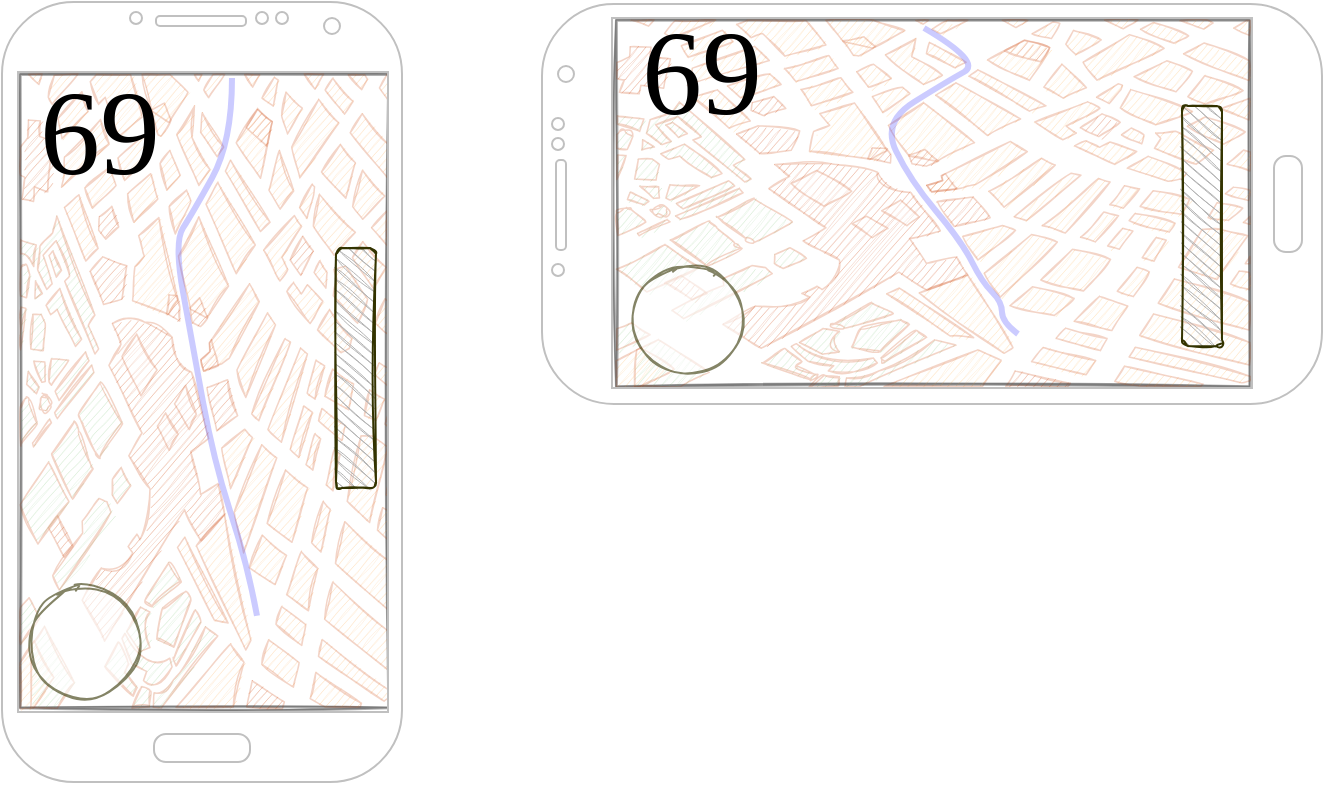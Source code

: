 <mxfile version="20.4.2" type="github">
  <diagram id="QHVrxJFRXrvULvgmnxff" name="Страница 1">
    <mxGraphModel dx="702" dy="437" grid="1" gridSize="10" guides="1" tooltips="1" connect="1" arrows="1" fold="1" page="1" pageScale="1" pageWidth="827" pageHeight="1169" math="0" shadow="0">
      <root>
        <mxCell id="0" />
        <mxCell id="1" parent="0" />
        <mxCell id="k3diRSCtVvgtM6xp0gNi-27" value="" style="verticalLabelPosition=bottom;shadow=0;dashed=0;align=center;html=1;verticalAlign=top;strokeWidth=1;shape=mxgraph.mockup.misc.map;glass=0;labelBackgroundColor=none;labelBorderColor=none;sketch=1;strokeColor=#333300;fontSize=60;fillColor=#E6E6E6;opacity=30;rotation=0;" vertex="1" parent="1">
          <mxGeometry x="387" y="49" width="318" height="184" as="geometry" />
        </mxCell>
        <mxCell id="k3diRSCtVvgtM6xp0gNi-18" value="" style="verticalLabelPosition=bottom;shadow=0;dashed=0;align=center;html=1;verticalAlign=top;strokeWidth=1;shape=mxgraph.mockup.misc.map;glass=0;labelBackgroundColor=none;labelBorderColor=none;sketch=1;strokeColor=#333300;fontSize=60;fillColor=#E6E6E6;opacity=30;" vertex="1" parent="1">
          <mxGeometry x="89" y="76" width="185" height="318" as="geometry" />
        </mxCell>
        <mxCell id="k3diRSCtVvgtM6xp0gNi-4" value="" style="verticalLabelPosition=bottom;verticalAlign=top;html=1;shadow=0;dashed=0;strokeWidth=1;shape=mxgraph.android.phone2;strokeColor=#c0c0c0;" vertex="1" parent="1">
          <mxGeometry x="80" y="40" width="200" height="390" as="geometry" />
        </mxCell>
        <mxCell id="k3diRSCtVvgtM6xp0gNi-9" value="69" style="text;html=1;strokeColor=none;fillColor=none;align=center;verticalAlign=middle;whiteSpace=wrap;rounded=0;shadow=0;strokeWidth=1;sketch=0;fontSize=60;labelBackgroundColor=none;labelBorderColor=none;fontFamily=Tahoma;" vertex="1" parent="1">
          <mxGeometry x="99" y="90" width="60" height="30" as="geometry" />
        </mxCell>
        <mxCell id="k3diRSCtVvgtM6xp0gNi-13" value="" style="shape=image;html=1;verticalAlign=top;verticalLabelPosition=bottom;labelBackgroundColor=#ffffff;imageAspect=0;aspect=fixed;image=https://cdn4.iconfinder.com/data/icons/essential-app-2/16/location-service-place-gps-128.png;shadow=0;labelBorderColor=none;sketch=0;strokeColor=#333300;strokeWidth=1;fontSize=60;fillColor=none;fontColor=default;imageBackground=none;imageBorder=none;" vertex="1" parent="1">
          <mxGeometry x="247" y="88" width="20" height="20" as="geometry" />
        </mxCell>
        <mxCell id="k3diRSCtVvgtM6xp0gNi-17" value="" style="rounded=1;whiteSpace=wrap;html=1;shadow=0;labelBackgroundColor=none;labelBorderColor=none;sketch=1;strokeColor=#333300;strokeWidth=1;fontSize=60;fillColor=#B3B3B3;rotation=90;glass=0;" vertex="1" parent="1">
          <mxGeometry x="197" y="213" width="120" height="20" as="geometry" />
        </mxCell>
        <mxCell id="k3diRSCtVvgtM6xp0gNi-20" value="" style="group" vertex="1" connectable="0" parent="1">
          <mxGeometry x="94" y="333" width="56" height="54" as="geometry" />
        </mxCell>
        <mxCell id="k3diRSCtVvgtM6xp0gNi-12" value="" style="ellipse;whiteSpace=wrap;html=1;aspect=fixed;shadow=0;sketch=1;strokeColor=#333300;strokeWidth=1;fillColor=default;opacity=60;" vertex="1" parent="k3diRSCtVvgtM6xp0gNi-20">
          <mxGeometry width="54" height="54" as="geometry" />
        </mxCell>
        <mxCell id="k3diRSCtVvgtM6xp0gNi-15" value="" style="shape=image;html=1;verticalAlign=top;verticalLabelPosition=bottom;labelBackgroundColor=#ffffff;imageAspect=0;aspect=fixed;image=https://cdn4.iconfinder.com/data/icons/48-bubbles/48/38.Location-Pin-128.png;shadow=0;labelBorderColor=none;sketch=1;strokeColor=#333300;strokeWidth=1;fontSize=60;fillColor=none;" vertex="1" parent="k3diRSCtVvgtM6xp0gNi-20">
          <mxGeometry x="8.8" y="8.486" width="37.029" height="37.029" as="geometry" />
        </mxCell>
        <mxCell id="k3diRSCtVvgtM6xp0gNi-24" value="" style="shape=image;html=1;verticalAlign=top;verticalLabelPosition=bottom;labelBackgroundColor=#ffffff;imageAspect=0;aspect=fixed;image=https://cdn4.iconfinder.com/data/icons/essentials-72/24/025_-_Location-128.png;shadow=0;glass=0;labelBorderColor=none;sketch=1;strokeColor=#333300;strokeWidth=1;fontFamily=Tahoma;fontSize=60;fontColor=default;fillColor=#B3B3B3;opacity=60;" vertex="1" parent="1">
          <mxGeometry x="131" y="253" width="28" height="28" as="geometry" />
        </mxCell>
        <mxCell id="k3diRSCtVvgtM6xp0gNi-25" value="" style="curved=1;endArrow=none;html=1;rounded=0;fontFamily=Tahoma;fontSize=60;fontColor=default;opacity=25;strokeWidth=3;endFill=0;strokeColor=#3333FF;exitX=0;exitY=0;exitDx=0;exitDy=0;" edge="1" parent="1" source="k3diRSCtVvgtM6xp0gNi-26">
          <mxGeometry width="50" height="50" relative="1" as="geometry">
            <mxPoint x="208" y="329" as="sourcePoint" />
            <mxPoint x="195" y="78" as="targetPoint" />
            <Array as="points">
              <mxPoint x="203" y="322" />
              <mxPoint x="186" y="270" />
              <mxPoint x="175" y="210" />
              <mxPoint x="166" y="160" />
              <mxPoint x="175" y="146" />
              <mxPoint x="195" y="110" />
            </Array>
          </mxGeometry>
        </mxCell>
        <mxCell id="k3diRSCtVvgtM6xp0gNi-26" value="" style="shape=image;html=1;verticalAlign=top;verticalLabelPosition=bottom;labelBackgroundColor=#ffffff;imageAspect=0;aspect=fixed;image=https://cdn4.iconfinder.com/data/icons/essential-app-2/16/location-service-place-gps-128.png;shadow=0;labelBorderColor=none;sketch=0;strokeColor=#333300;strokeWidth=1;fontSize=60;fillColor=none;fontColor=default;imageBackground=none;imageBorder=none;rotation=45;" vertex="1" parent="1">
          <mxGeometry x="200" y="350" width="15" height="15" as="geometry" />
        </mxCell>
        <mxCell id="k3diRSCtVvgtM6xp0gNi-28" value="" style="verticalLabelPosition=bottom;verticalAlign=top;html=1;shadow=0;dashed=0;strokeWidth=1;shape=mxgraph.android.phone2;strokeColor=#c0c0c0;rotation=-90;" vertex="1" parent="1">
          <mxGeometry x="445" y="-54" width="200" height="390" as="geometry" />
        </mxCell>
        <mxCell id="k3diRSCtVvgtM6xp0gNi-30" value="69" style="text;html=1;strokeColor=none;fillColor=none;align=center;verticalAlign=middle;whiteSpace=wrap;rounded=0;shadow=0;strokeWidth=1;sketch=0;fontSize=60;labelBackgroundColor=none;labelBorderColor=none;fontFamily=Tahoma;rotation=0;" vertex="1" parent="1">
          <mxGeometry x="400" y="60" width="60" height="30" as="geometry" />
        </mxCell>
        <mxCell id="k3diRSCtVvgtM6xp0gNi-33" value="" style="shape=image;html=1;verticalAlign=top;verticalLabelPosition=bottom;labelBackgroundColor=#ffffff;imageAspect=0;aspect=fixed;image=https://cdn4.iconfinder.com/data/icons/essential-app-2/16/location-service-place-gps-128.png;shadow=0;labelBorderColor=none;sketch=0;strokeColor=#333300;strokeWidth=1;fontSize=60;fillColor=none;fontColor=default;imageBackground=none;imageBorder=none;rotation=0;" vertex="1" parent="1">
          <mxGeometry x="670" y="56" width="20" height="20" as="geometry" />
        </mxCell>
        <mxCell id="k3diRSCtVvgtM6xp0gNi-34" value="" style="rounded=1;whiteSpace=wrap;html=1;shadow=0;labelBackgroundColor=none;labelBorderColor=none;sketch=1;strokeColor=#333300;strokeWidth=1;fontSize=60;fillColor=#B3B3B3;rotation=90;glass=0;" vertex="1" parent="1">
          <mxGeometry x="620" y="142" width="120" height="20" as="geometry" />
        </mxCell>
        <mxCell id="k3diRSCtVvgtM6xp0gNi-35" value="" style="group;rotation=0;" vertex="1" connectable="0" parent="1">
          <mxGeometry x="396" y="172" width="56" height="54" as="geometry" />
        </mxCell>
        <mxCell id="k3diRSCtVvgtM6xp0gNi-36" value="" style="ellipse;whiteSpace=wrap;html=1;aspect=fixed;shadow=0;sketch=1;strokeColor=#333300;strokeWidth=1;fillColor=default;opacity=60;rotation=0;" vertex="1" parent="k3diRSCtVvgtM6xp0gNi-35">
          <mxGeometry width="54" height="54" as="geometry" />
        </mxCell>
        <mxCell id="k3diRSCtVvgtM6xp0gNi-37" value="" style="shape=image;html=1;verticalAlign=top;verticalLabelPosition=bottom;labelBackgroundColor=#ffffff;imageAspect=0;aspect=fixed;image=https://cdn4.iconfinder.com/data/icons/48-bubbles/48/38.Location-Pin-128.png;shadow=0;labelBorderColor=none;sketch=1;strokeColor=#333300;strokeWidth=1;fontSize=60;fillColor=none;rotation=0;" vertex="1" parent="k3diRSCtVvgtM6xp0gNi-35">
          <mxGeometry x="9" y="8" width="37.029" height="37.029" as="geometry" />
        </mxCell>
        <mxCell id="k3diRSCtVvgtM6xp0gNi-38" value="" style="shape=image;html=1;verticalAlign=top;verticalLabelPosition=bottom;labelBackgroundColor=#ffffff;imageAspect=0;aspect=fixed;image=https://cdn4.iconfinder.com/data/icons/essentials-72/24/025_-_Location-128.png;shadow=0;glass=0;labelBorderColor=none;sketch=1;strokeColor=#333300;strokeWidth=1;fontFamily=Tahoma;fontSize=60;fontColor=default;fillColor=#B3B3B3;opacity=60;rotation=0;" vertex="1" parent="1">
          <mxGeometry x="470" y="144" width="28" height="28" as="geometry" />
        </mxCell>
        <mxCell id="k3diRSCtVvgtM6xp0gNi-39" value="" style="curved=1;endArrow=none;html=1;rounded=0;fontFamily=Tahoma;fontSize=60;fontColor=default;opacity=25;strokeWidth=3;endFill=0;strokeColor=#3333FF;" edge="1" parent="1">
          <mxGeometry width="50" height="50" relative="1" as="geometry">
            <mxPoint x="588" y="206" as="sourcePoint" />
            <mxPoint x="541" y="53" as="targetPoint" />
            <Array as="points">
              <mxPoint x="580" y="200" />
              <mxPoint x="580" y="190" />
              <mxPoint x="570" y="180" />
              <mxPoint x="560" y="160" />
              <mxPoint x="534" y="129" />
              <mxPoint x="520" y="100" />
              <mxPoint x="552" y="80" />
              <mxPoint x="570" y="70" />
            </Array>
          </mxGeometry>
        </mxCell>
        <mxCell id="k3diRSCtVvgtM6xp0gNi-40" value="" style="shape=image;html=1;verticalAlign=top;verticalLabelPosition=bottom;labelBackgroundColor=#ffffff;imageAspect=0;aspect=fixed;image=https://cdn4.iconfinder.com/data/icons/essential-app-2/16/location-service-place-gps-128.png;shadow=0;labelBorderColor=none;sketch=0;strokeColor=#333300;strokeWidth=1;fontSize=60;fillColor=none;fontColor=default;imageBackground=none;imageBorder=none;rotation=30;" vertex="1" parent="1">
          <mxGeometry x="583" y="205" width="15" height="15" as="geometry" />
        </mxCell>
        <mxCell id="k3diRSCtVvgtM6xp0gNi-44" value="" style="shape=image;html=1;verticalAlign=top;verticalLabelPosition=bottom;labelBackgroundColor=#ffffff;imageAspect=0;aspect=fixed;image=https://cdn4.iconfinder.com/data/icons/medical-14/512/7-128.png;shadow=0;glass=0;labelBorderColor=none;sketch=1;strokeColor=#333300;strokeWidth=1;fontFamily=Tahoma;fontSize=60;fontColor=default;fillColor=#B3B3B3;opacity=60;" vertex="1" parent="1">
          <mxGeometry x="122" y="190" width="23" height="23" as="geometry" />
        </mxCell>
        <mxCell id="k3diRSCtVvgtM6xp0gNi-46" value="" style="shape=image;html=1;verticalAlign=top;verticalLabelPosition=bottom;labelBackgroundColor=#ffffff;imageAspect=0;aspect=fixed;image=https://cdn1.iconfinder.com/data/icons/technology-and-hardware-2/200/vector_66_14-128.png;shadow=0;glass=0;labelBorderColor=none;sketch=1;strokeColor=#333300;strokeWidth=1;fontFamily=Tahoma;fontSize=60;fontColor=default;fillColor=#B3B3B3;opacity=60;" vertex="1" parent="1">
          <mxGeometry x="230" y="310" width="23" height="23" as="geometry" />
        </mxCell>
        <mxCell id="k3diRSCtVvgtM6xp0gNi-48" value="" style="shape=image;html=1;verticalAlign=top;verticalLabelPosition=bottom;labelBackgroundColor=#ffffff;imageAspect=0;aspect=fixed;image=https://cdn4.iconfinder.com/data/icons/medical-14/512/7-128.png;shadow=0;glass=0;labelBorderColor=none;sketch=1;strokeColor=#333300;strokeWidth=1;fontFamily=Tahoma;fontSize=60;fontColor=default;fillColor=#B3B3B3;opacity=60;" vertex="1" parent="1">
          <mxGeometry x="445" y="108" width="23" height="23" as="geometry" />
        </mxCell>
        <mxCell id="k3diRSCtVvgtM6xp0gNi-49" value="" style="shape=image;html=1;verticalAlign=top;verticalLabelPosition=bottom;labelBackgroundColor=#ffffff;imageAspect=0;aspect=fixed;image=https://cdn1.iconfinder.com/data/icons/technology-and-hardware-2/200/vector_66_14-128.png;shadow=0;glass=0;labelBorderColor=none;sketch=1;strokeColor=#333300;strokeWidth=1;fontFamily=Tahoma;fontSize=60;fontColor=default;fillColor=#B3B3B3;opacity=60;" vertex="1" parent="1">
          <mxGeometry x="640" y="182" width="23" height="23" as="geometry" />
        </mxCell>
      </root>
    </mxGraphModel>
  </diagram>
</mxfile>
